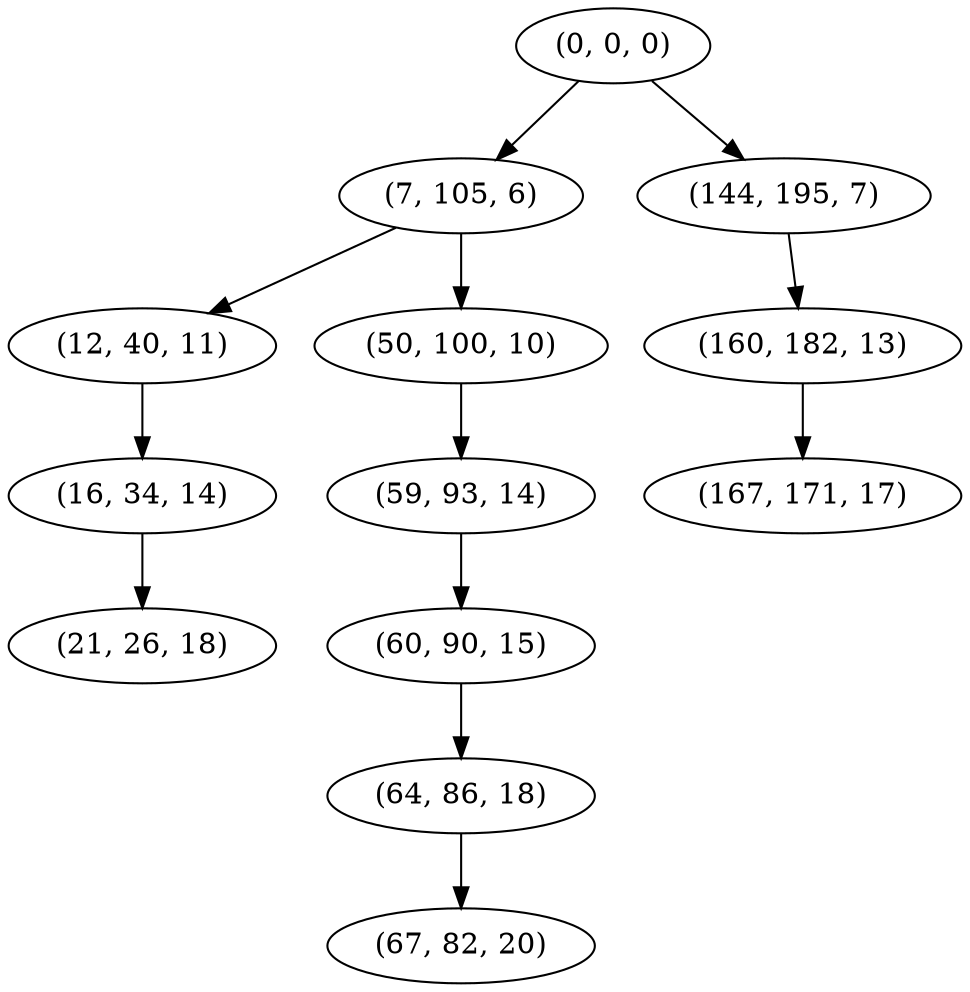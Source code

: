 digraph tree {
    "(0, 0, 0)";
    "(7, 105, 6)";
    "(12, 40, 11)";
    "(16, 34, 14)";
    "(21, 26, 18)";
    "(50, 100, 10)";
    "(59, 93, 14)";
    "(60, 90, 15)";
    "(64, 86, 18)";
    "(67, 82, 20)";
    "(144, 195, 7)";
    "(160, 182, 13)";
    "(167, 171, 17)";
    "(0, 0, 0)" -> "(7, 105, 6)";
    "(0, 0, 0)" -> "(144, 195, 7)";
    "(7, 105, 6)" -> "(12, 40, 11)";
    "(7, 105, 6)" -> "(50, 100, 10)";
    "(12, 40, 11)" -> "(16, 34, 14)";
    "(16, 34, 14)" -> "(21, 26, 18)";
    "(50, 100, 10)" -> "(59, 93, 14)";
    "(59, 93, 14)" -> "(60, 90, 15)";
    "(60, 90, 15)" -> "(64, 86, 18)";
    "(64, 86, 18)" -> "(67, 82, 20)";
    "(144, 195, 7)" -> "(160, 182, 13)";
    "(160, 182, 13)" -> "(167, 171, 17)";
}
